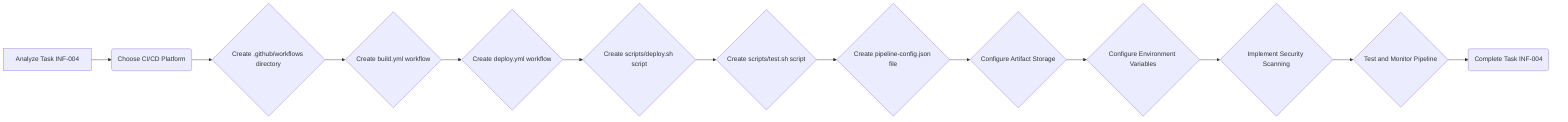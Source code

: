 graph LR
    A[Analyze Task INF-004] --> B(Choose CI/CD Platform);
    B --> C{Create .github/workflows directory};
    C --> D{Create build.yml workflow};
    D --> E{Create deploy.yml workflow};
    E --> F{Create scripts/deploy.sh script};
    F --> G{Create scripts/test.sh script};
    G --> H{Create pipeline-config.json file};
    H --> I{Configure Artifact Storage};
    I --> J{Configure Environment Variables};
    J --> K{Implement Security Scanning};
    K --> L{Test and Monitor Pipeline};
    L --> M(Complete Task INF-004);